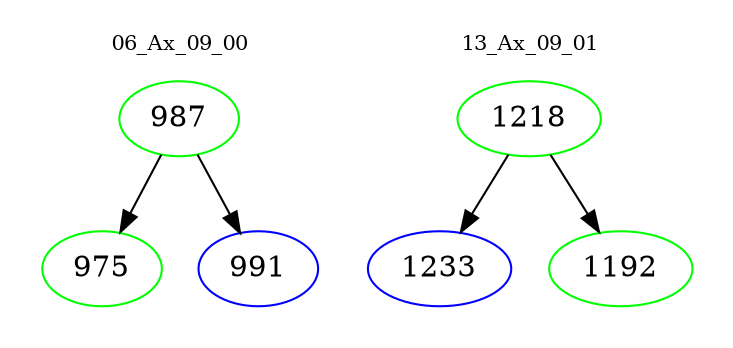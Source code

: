 digraph{
subgraph cluster_0 {
color = white
label = "06_Ax_09_00";
fontsize=10;
T0_987 [label="987", color="green"]
T0_987 -> T0_975 [color="black"]
T0_975 [label="975", color="green"]
T0_987 -> T0_991 [color="black"]
T0_991 [label="991", color="blue"]
}
subgraph cluster_1 {
color = white
label = "13_Ax_09_01";
fontsize=10;
T1_1218 [label="1218", color="green"]
T1_1218 -> T1_1233 [color="black"]
T1_1233 [label="1233", color="blue"]
T1_1218 -> T1_1192 [color="black"]
T1_1192 [label="1192", color="green"]
}
}

